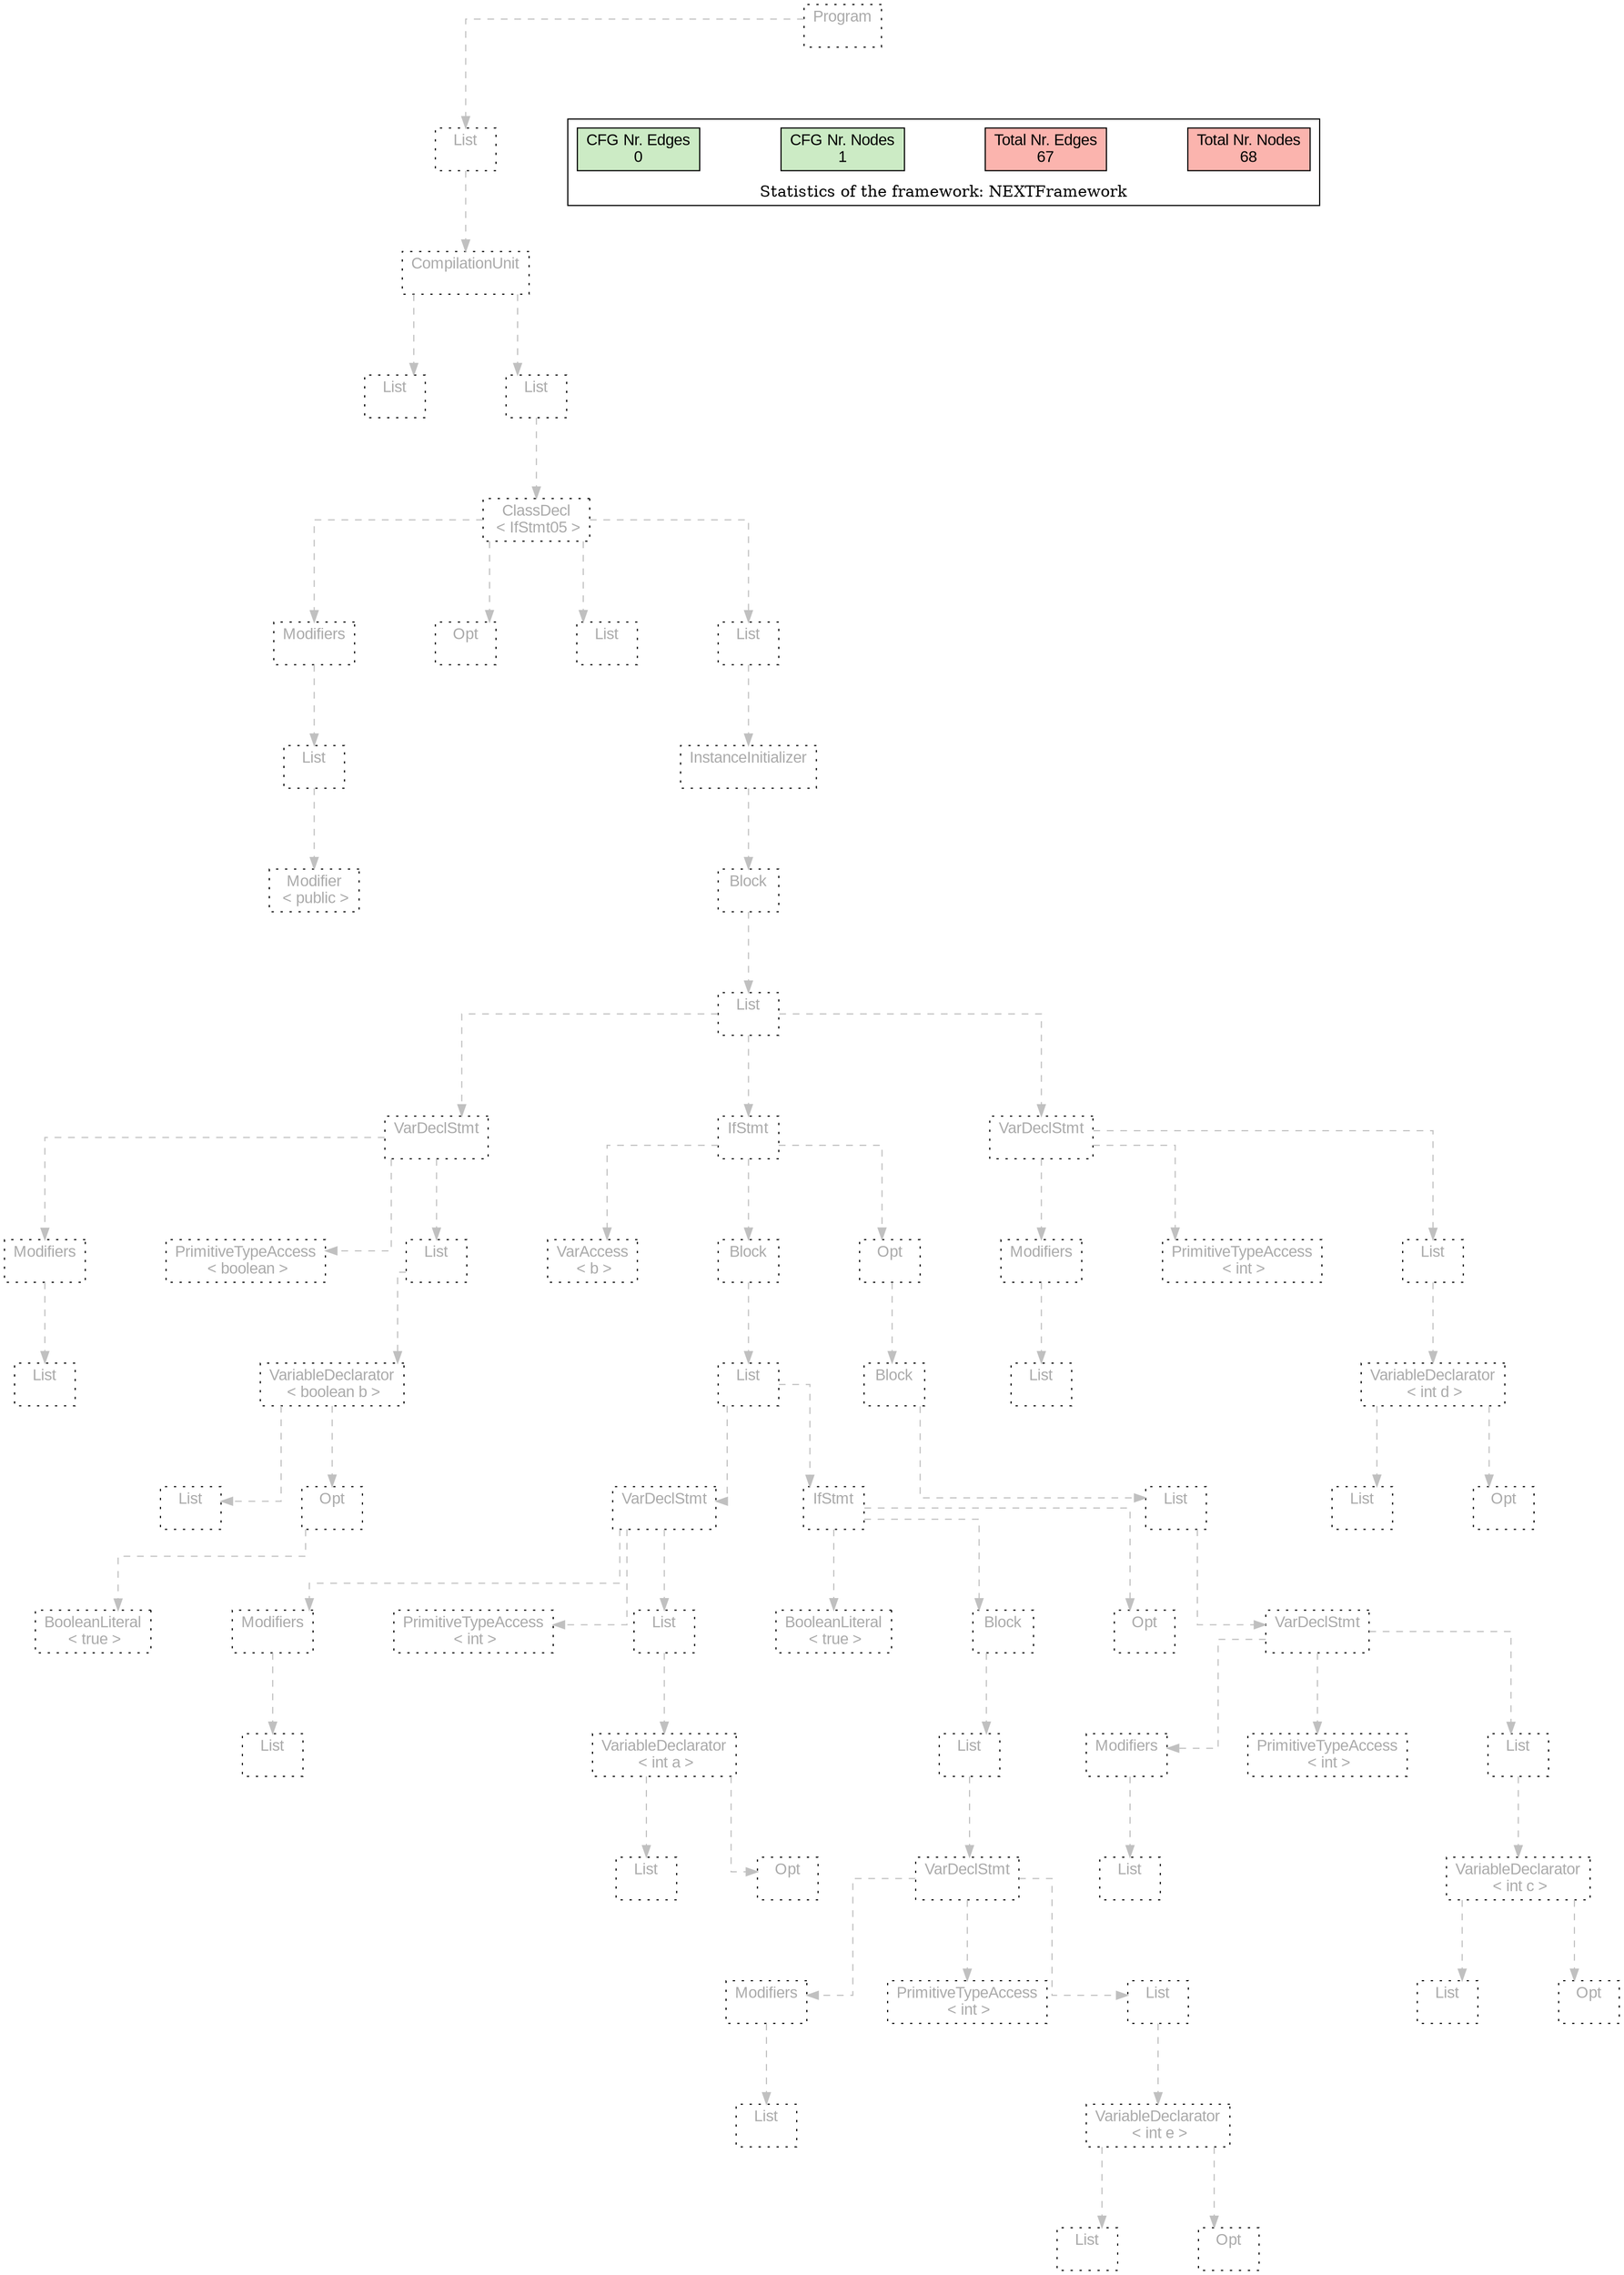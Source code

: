 digraph G {
graph [splines=ortho, nodesep="1", ranksep="1"]
node [shape=rect, fontname=Arial];
{ rank = same; "Program[0]"}
{ rank = same; "List[1]"}
{ rank = same; "CompilationUnit[2]"}
{ rank = same; "List[3]"; "List[4]"}
{ rank = same; "ClassDecl[5]"}
{ rank = same; "Modifiers[6]"; "Opt[9]"; "List[10]"; "List[11]"}
{ rank = same; "List[7]"; "InstanceInitializer[12]"}
{ rank = same; "Modifier[8]"; "Block[13]"}
{ rank = same; "List[14]"}
{ rank = same; "VarDeclStmt[15]"; "IfStmt[24]"; "VarDeclStmt[60]"}
{ rank = same; "Modifiers[16]"; "PrimitiveTypeAccess[18]"; "List[19]"; "VarAccess[25]"; "Block[26]"; "Opt[49]"; "Modifiers[61]"; "PrimitiveTypeAccess[63]"; "List[64]"}
{ rank = same; "List[17]"; "VariableDeclarator[20]"; "List[27]"; "Block[50]"; "List[62]"; "VariableDeclarator[65]"}
{ rank = same; "List[21]"; "Opt[22]"; "VarDeclStmt[28]"; "IfStmt[36]"; "List[51]"; "List[66]"; "Opt[67]"}
{ rank = same; "BooleanLiteral[23]"; "Modifiers[29]"; "PrimitiveTypeAccess[31]"; "List[32]"; "BooleanLiteral[37]"; "Block[38]"; "Opt[48]"; "VarDeclStmt[52]"}
{ rank = same; "List[30]"; "VariableDeclarator[33]"; "List[39]"; "Modifiers[53]"; "PrimitiveTypeAccess[55]"; "List[56]"}
{ rank = same; "List[34]"; "Opt[35]"; "VarDeclStmt[40]"; "List[54]"; "VariableDeclarator[57]"}
{ rank = same; "Modifiers[41]"; "PrimitiveTypeAccess[43]"; "List[44]"; "List[58]"; "Opt[59]"}
{ rank = same; "List[42]"; "VariableDeclarator[45]"}
{ rank = same; "List[46]"; "Opt[47]"}
"Program[0]" [label="Program\n ", style= dotted   fillcolor="#eeeeee" fontcolor="#aaaaaa"  ]
"List[1]" [label="List\n ", style= dotted   fillcolor="#eeeeee" fontcolor="#aaaaaa"  ]
"CompilationUnit[2]" [label="CompilationUnit\n ", style= dotted   fillcolor="#eeeeee" fontcolor="#aaaaaa"  ]
"List[3]" [label="List\n ", style= dotted   fillcolor="#eeeeee" fontcolor="#aaaaaa"  ]
"List[4]" [label="List\n ", style= dotted   fillcolor="#eeeeee" fontcolor="#aaaaaa"  ]
"ClassDecl[5]" [label="ClassDecl\n < IfStmt05 >", style= dotted   fillcolor="#eeeeee" fontcolor="#aaaaaa"  ]
"Modifiers[6]" [label="Modifiers\n ", style= dotted   fillcolor="#eeeeee" fontcolor="#aaaaaa"  ]
"List[7]" [label="List\n ", style= dotted   fillcolor="#eeeeee" fontcolor="#aaaaaa"  ]
"Modifier[8]" [label="Modifier\n < public >", style= dotted   fillcolor="#eeeeee" fontcolor="#aaaaaa"  ]
"Opt[9]" [label="Opt\n ", style= dotted   fillcolor="#eeeeee" fontcolor="#aaaaaa"  ]
"List[10]" [label="List\n ", style= dotted   fillcolor="#eeeeee" fontcolor="#aaaaaa"  ]
"List[11]" [label="List\n ", style= dotted   fillcolor="#eeeeee" fontcolor="#aaaaaa"  ]
"InstanceInitializer[12]" [label="InstanceInitializer\n ", style= dotted   fillcolor="#eeeeee" fontcolor="#aaaaaa"  ]
"Block[13]" [label="Block\n ", style= dotted   fillcolor="#eeeeee" fontcolor="#aaaaaa"  ]
"List[14]" [label="List\n ", style= dotted   fillcolor="#eeeeee" fontcolor="#aaaaaa"  ]
"VarDeclStmt[15]" [label="VarDeclStmt\n ", style= dotted   fillcolor="#eeeeee" fontcolor="#aaaaaa"  ]
"Modifiers[16]" [label="Modifiers\n ", style= dotted   fillcolor="#eeeeee" fontcolor="#aaaaaa"  ]
"List[17]" [label="List\n ", style= dotted   fillcolor="#eeeeee" fontcolor="#aaaaaa"  ]
"PrimitiveTypeAccess[18]" [label="PrimitiveTypeAccess\n < boolean >", style= dotted   fillcolor="#eeeeee" fontcolor="#aaaaaa"  ]
"List[19]" [label="List\n ", style= dotted   fillcolor="#eeeeee" fontcolor="#aaaaaa"  ]
"VariableDeclarator[20]" [label="VariableDeclarator\n < boolean b >", style= dotted   fillcolor="#eeeeee" fontcolor="#aaaaaa"  ]
"List[21]" [label="List\n ", style= dotted   fillcolor="#eeeeee" fontcolor="#aaaaaa"  ]
"Opt[22]" [label="Opt\n ", style= dotted   fillcolor="#eeeeee" fontcolor="#aaaaaa"  ]
"BooleanLiteral[23]" [label="BooleanLiteral\n < true >", style= dotted   fillcolor="#eeeeee" fontcolor="#aaaaaa"  ]
"IfStmt[24]" [label="IfStmt\n ", style= dotted   fillcolor="#eeeeee" fontcolor="#aaaaaa"  ]
"VarAccess[25]" [label="VarAccess\n < b >", style= dotted   fillcolor="#eeeeee" fontcolor="#aaaaaa"  ]
"Block[26]" [label="Block\n ", style= dotted   fillcolor="#eeeeee" fontcolor="#aaaaaa"  ]
"List[27]" [label="List\n ", style= dotted   fillcolor="#eeeeee" fontcolor="#aaaaaa"  ]
"VarDeclStmt[28]" [label="VarDeclStmt\n ", style= dotted   fillcolor="#eeeeee" fontcolor="#aaaaaa"  ]
"Modifiers[29]" [label="Modifiers\n ", style= dotted   fillcolor="#eeeeee" fontcolor="#aaaaaa"  ]
"List[30]" [label="List\n ", style= dotted   fillcolor="#eeeeee" fontcolor="#aaaaaa"  ]
"PrimitiveTypeAccess[31]" [label="PrimitiveTypeAccess\n < int >", style= dotted   fillcolor="#eeeeee" fontcolor="#aaaaaa"  ]
"List[32]" [label="List\n ", style= dotted   fillcolor="#eeeeee" fontcolor="#aaaaaa"  ]
"VariableDeclarator[33]" [label="VariableDeclarator\n < int a >", style= dotted   fillcolor="#eeeeee" fontcolor="#aaaaaa"  ]
"List[34]" [label="List\n ", style= dotted   fillcolor="#eeeeee" fontcolor="#aaaaaa"  ]
"Opt[35]" [label="Opt\n ", style= dotted   fillcolor="#eeeeee" fontcolor="#aaaaaa"  ]
"IfStmt[36]" [label="IfStmt\n ", style= dotted   fillcolor="#eeeeee" fontcolor="#aaaaaa"  ]
"BooleanLiteral[37]" [label="BooleanLiteral\n < true >", style= dotted   fillcolor="#eeeeee" fontcolor="#aaaaaa"  ]
"Block[38]" [label="Block\n ", style= dotted   fillcolor="#eeeeee" fontcolor="#aaaaaa"  ]
"List[39]" [label="List\n ", style= dotted   fillcolor="#eeeeee" fontcolor="#aaaaaa"  ]
"VarDeclStmt[40]" [label="VarDeclStmt\n ", style= dotted   fillcolor="#eeeeee" fontcolor="#aaaaaa"  ]
"Modifiers[41]" [label="Modifiers\n ", style= dotted   fillcolor="#eeeeee" fontcolor="#aaaaaa"  ]
"List[42]" [label="List\n ", style= dotted   fillcolor="#eeeeee" fontcolor="#aaaaaa"  ]
"PrimitiveTypeAccess[43]" [label="PrimitiveTypeAccess\n < int >", style= dotted   fillcolor="#eeeeee" fontcolor="#aaaaaa"  ]
"List[44]" [label="List\n ", style= dotted   fillcolor="#eeeeee" fontcolor="#aaaaaa"  ]
"VariableDeclarator[45]" [label="VariableDeclarator\n < int e >", style= dotted   fillcolor="#eeeeee" fontcolor="#aaaaaa"  ]
"List[46]" [label="List\n ", style= dotted   fillcolor="#eeeeee" fontcolor="#aaaaaa"  ]
"Opt[47]" [label="Opt\n ", style= dotted   fillcolor="#eeeeee" fontcolor="#aaaaaa"  ]
"Opt[48]" [label="Opt\n ", style= dotted   fillcolor="#eeeeee" fontcolor="#aaaaaa"  ]
"Opt[49]" [label="Opt\n ", style= dotted   fillcolor="#eeeeee" fontcolor="#aaaaaa"  ]
"Block[50]" [label="Block\n ", style= dotted   fillcolor="#eeeeee" fontcolor="#aaaaaa"  ]
"List[51]" [label="List\n ", style= dotted   fillcolor="#eeeeee" fontcolor="#aaaaaa"  ]
"VarDeclStmt[52]" [label="VarDeclStmt\n ", style= dotted   fillcolor="#eeeeee" fontcolor="#aaaaaa"  ]
"Modifiers[53]" [label="Modifiers\n ", style= dotted   fillcolor="#eeeeee" fontcolor="#aaaaaa"  ]
"List[54]" [label="List\n ", style= dotted   fillcolor="#eeeeee" fontcolor="#aaaaaa"  ]
"PrimitiveTypeAccess[55]" [label="PrimitiveTypeAccess\n < int >", style= dotted   fillcolor="#eeeeee" fontcolor="#aaaaaa"  ]
"List[56]" [label="List\n ", style= dotted   fillcolor="#eeeeee" fontcolor="#aaaaaa"  ]
"VariableDeclarator[57]" [label="VariableDeclarator\n < int c >", style= dotted   fillcolor="#eeeeee" fontcolor="#aaaaaa"  ]
"List[58]" [label="List\n ", style= dotted   fillcolor="#eeeeee" fontcolor="#aaaaaa"  ]
"Opt[59]" [label="Opt\n ", style= dotted   fillcolor="#eeeeee" fontcolor="#aaaaaa"  ]
"VarDeclStmt[60]" [label="VarDeclStmt\n ", style= dotted   fillcolor="#eeeeee" fontcolor="#aaaaaa"  ]
"Modifiers[61]" [label="Modifiers\n ", style= dotted   fillcolor="#eeeeee" fontcolor="#aaaaaa"  ]
"List[62]" [label="List\n ", style= dotted   fillcolor="#eeeeee" fontcolor="#aaaaaa"  ]
"PrimitiveTypeAccess[63]" [label="PrimitiveTypeAccess\n < int >", style= dotted   fillcolor="#eeeeee" fontcolor="#aaaaaa"  ]
"List[64]" [label="List\n ", style= dotted   fillcolor="#eeeeee" fontcolor="#aaaaaa"  ]
"VariableDeclarator[65]" [label="VariableDeclarator\n < int d >", style= dotted   fillcolor="#eeeeee" fontcolor="#aaaaaa"  ]
"List[66]" [label="List\n ", style= dotted   fillcolor="#eeeeee" fontcolor="#aaaaaa"  ]
"Opt[67]" [label="Opt\n ", style= dotted   fillcolor="#eeeeee" fontcolor="#aaaaaa"  ]
"CompilationUnit[2]" -> "List[3]" [style=dashed, color=gray]
"List[7]" -> "Modifier[8]" [style=dashed, color=gray]
"Modifiers[6]" -> "List[7]" [style=dashed, color=gray]
"ClassDecl[5]" -> "Modifiers[6]" [style=dashed, color=gray]
"ClassDecl[5]" -> "Opt[9]" [style=dashed, color=gray]
"ClassDecl[5]" -> "List[10]" [style=dashed, color=gray]
"Modifiers[16]" -> "List[17]" [style=dashed, color=gray]
"VarDeclStmt[15]" -> "Modifiers[16]" [style=dashed, color=gray]
"VarDeclStmt[15]" -> "PrimitiveTypeAccess[18]" [style=dashed, color=gray]
"VariableDeclarator[20]" -> "List[21]" [style=dashed, color=gray]
"Opt[22]" -> "BooleanLiteral[23]" [style=dashed, color=gray]
"VariableDeclarator[20]" -> "Opt[22]" [style=dashed, color=gray]
"List[19]" -> "VariableDeclarator[20]" [style=dashed, color=gray]
"VarDeclStmt[15]" -> "List[19]" [style=dashed, color=gray]
"List[14]" -> "VarDeclStmt[15]" [style=dashed, color=gray]
"IfStmt[24]" -> "VarAccess[25]" [style=dashed, color=gray]
"Modifiers[29]" -> "List[30]" [style=dashed, color=gray]
"VarDeclStmt[28]" -> "Modifiers[29]" [style=dashed, color=gray]
"VarDeclStmt[28]" -> "PrimitiveTypeAccess[31]" [style=dashed, color=gray]
"VariableDeclarator[33]" -> "List[34]" [style=dashed, color=gray]
"VariableDeclarator[33]" -> "Opt[35]" [style=dashed, color=gray]
"List[32]" -> "VariableDeclarator[33]" [style=dashed, color=gray]
"VarDeclStmt[28]" -> "List[32]" [style=dashed, color=gray]
"List[27]" -> "VarDeclStmt[28]" [style=dashed, color=gray]
"IfStmt[36]" -> "BooleanLiteral[37]" [style=dashed, color=gray]
"Modifiers[41]" -> "List[42]" [style=dashed, color=gray]
"VarDeclStmt[40]" -> "Modifiers[41]" [style=dashed, color=gray]
"VarDeclStmt[40]" -> "PrimitiveTypeAccess[43]" [style=dashed, color=gray]
"VariableDeclarator[45]" -> "List[46]" [style=dashed, color=gray]
"VariableDeclarator[45]" -> "Opt[47]" [style=dashed, color=gray]
"List[44]" -> "VariableDeclarator[45]" [style=dashed, color=gray]
"VarDeclStmt[40]" -> "List[44]" [style=dashed, color=gray]
"List[39]" -> "VarDeclStmt[40]" [style=dashed, color=gray]
"Block[38]" -> "List[39]" [style=dashed, color=gray]
"IfStmt[36]" -> "Block[38]" [style=dashed, color=gray]
"IfStmt[36]" -> "Opt[48]" [style=dashed, color=gray]
"List[27]" -> "IfStmt[36]" [style=dashed, color=gray]
"Block[26]" -> "List[27]" [style=dashed, color=gray]
"IfStmt[24]" -> "Block[26]" [style=dashed, color=gray]
"Modifiers[53]" -> "List[54]" [style=dashed, color=gray]
"VarDeclStmt[52]" -> "Modifiers[53]" [style=dashed, color=gray]
"VarDeclStmt[52]" -> "PrimitiveTypeAccess[55]" [style=dashed, color=gray]
"VariableDeclarator[57]" -> "List[58]" [style=dashed, color=gray]
"VariableDeclarator[57]" -> "Opt[59]" [style=dashed, color=gray]
"List[56]" -> "VariableDeclarator[57]" [style=dashed, color=gray]
"VarDeclStmt[52]" -> "List[56]" [style=dashed, color=gray]
"List[51]" -> "VarDeclStmt[52]" [style=dashed, color=gray]
"Block[50]" -> "List[51]" [style=dashed, color=gray]
"Opt[49]" -> "Block[50]" [style=dashed, color=gray]
"IfStmt[24]" -> "Opt[49]" [style=dashed, color=gray]
"List[14]" -> "IfStmt[24]" [style=dashed, color=gray]
"Modifiers[61]" -> "List[62]" [style=dashed, color=gray]
"VarDeclStmt[60]" -> "Modifiers[61]" [style=dashed, color=gray]
"VarDeclStmt[60]" -> "PrimitiveTypeAccess[63]" [style=dashed, color=gray]
"VariableDeclarator[65]" -> "List[66]" [style=dashed, color=gray]
"VariableDeclarator[65]" -> "Opt[67]" [style=dashed, color=gray]
"List[64]" -> "VariableDeclarator[65]" [style=dashed, color=gray]
"VarDeclStmt[60]" -> "List[64]" [style=dashed, color=gray]
"List[14]" -> "VarDeclStmt[60]" [style=dashed, color=gray]
"Block[13]" -> "List[14]" [style=dashed, color=gray]
"InstanceInitializer[12]" -> "Block[13]" [style=dashed, color=gray]
"List[11]" -> "InstanceInitializer[12]" [style=dashed, color=gray]
"ClassDecl[5]" -> "List[11]" [style=dashed, color=gray]
"List[4]" -> "ClassDecl[5]" [style=dashed, color=gray]
"CompilationUnit[2]" -> "List[4]" [style=dashed, color=gray]
"List[1]" -> "CompilationUnit[2]" [style=dashed, color=gray]
"Program[0]" -> "List[1]" [style=dashed, color=gray]
"List[3]" -> "List[4]" [style=invis]
"Modifiers[6]" -> "Opt[9]" -> "List[10]" -> "List[11]" [style=invis]
"VarDeclStmt[15]" -> "IfStmt[24]" -> "VarDeclStmt[60]" [style=invis]
"Modifiers[16]" -> "PrimitiveTypeAccess[18]" -> "List[19]" [style=invis]
"List[21]" -> "Opt[22]" [style=invis]
"VarAccess[25]" -> "Block[26]" -> "Opt[49]" [style=invis]
"VarDeclStmt[28]" -> "IfStmt[36]" [style=invis]
"Modifiers[29]" -> "PrimitiveTypeAccess[31]" -> "List[32]" [style=invis]
"List[34]" -> "Opt[35]" [style=invis]
"BooleanLiteral[37]" -> "Block[38]" -> "Opt[48]" [style=invis]
"Modifiers[41]" -> "PrimitiveTypeAccess[43]" -> "List[44]" [style=invis]
"List[46]" -> "Opt[47]" [style=invis]
"Modifiers[53]" -> "PrimitiveTypeAccess[55]" -> "List[56]" [style=invis]
"List[58]" -> "Opt[59]" [style=invis]
"Modifiers[61]" -> "PrimitiveTypeAccess[63]" -> "List[64]" [style=invis]
"List[66]" -> "Opt[67]" [style=invis]

subgraph cluster_legend {
{node [style=filled, fillcolor=1, colorscheme="pastel13"]
Nodes [label="Total Nr. Nodes
68", fillcolor=1]
Edges [label="Total Nr. Edges
67", fillcolor=1]
NodesCFG [label="CFG Nr. Nodes
1", fillcolor=3]
EdgesCFG [label="CFG Nr. Edges
0", fillcolor=3]
Nodes-> "Program[0]" -> NodesCFG  [style="invis"]
Edges -> "Program[0]" ->EdgesCFG [style="invis"]}
label = "Statistics of the framework: NEXTFramework"
style="solid"
ranksep=0.05
nodesep=0.01
labelloc = b
len=2
}}